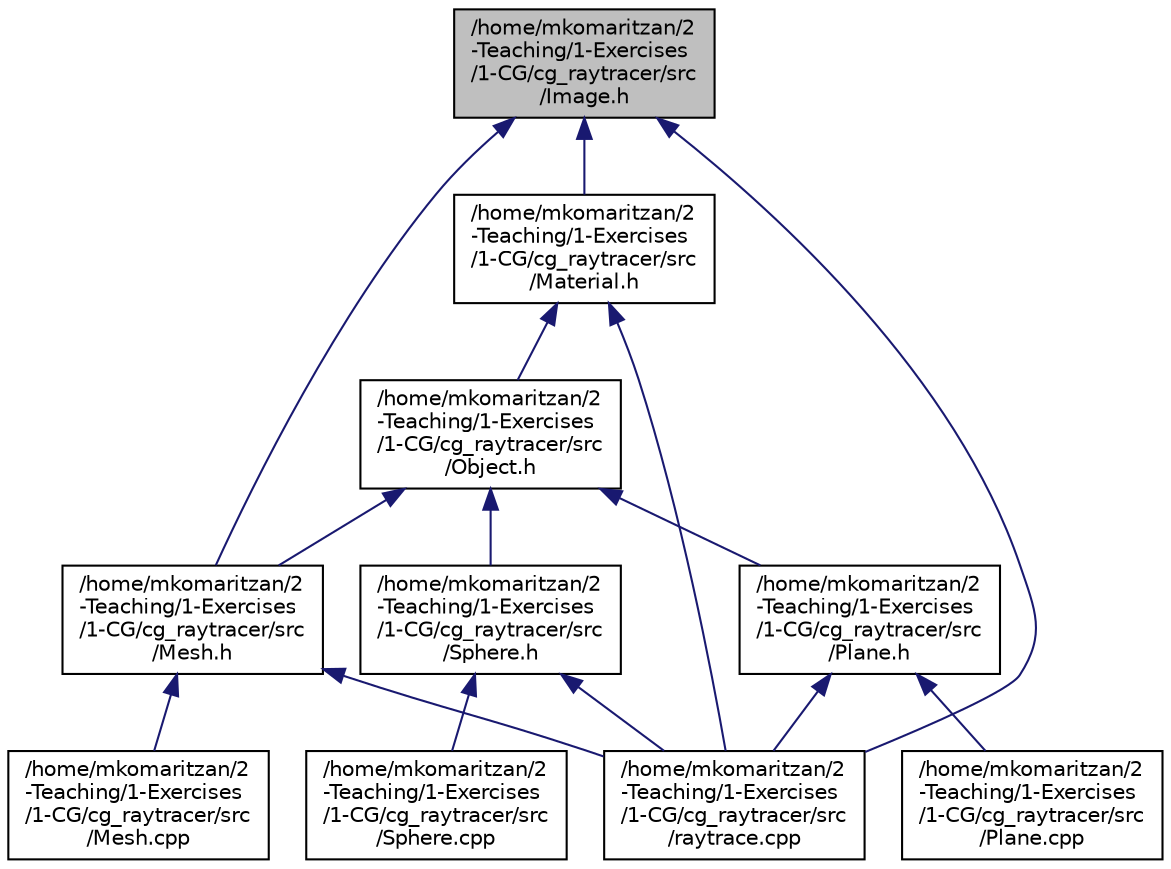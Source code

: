 digraph "/home/mkomaritzan/2-Teaching/1-Exercises/1-CG/cg_raytracer/src/Image.h"
{
  edge [fontname="Helvetica",fontsize="10",labelfontname="Helvetica",labelfontsize="10"];
  node [fontname="Helvetica",fontsize="10",shape=record];
  Node9 [label="/home/mkomaritzan/2\l-Teaching/1-Exercises\l/1-CG/cg_raytracer/src\l/Image.h",height=0.2,width=0.4,color="black", fillcolor="grey75", style="filled", fontcolor="black"];
  Node9 -> Node10 [dir="back",color="midnightblue",fontsize="10",style="solid",fontname="Helvetica"];
  Node10 [label="/home/mkomaritzan/2\l-Teaching/1-Exercises\l/1-CG/cg_raytracer/src\l/Material.h",height=0.2,width=0.4,color="black", fillcolor="white", style="filled",URL="$Material_8h.html"];
  Node10 -> Node11 [dir="back",color="midnightblue",fontsize="10",style="solid",fontname="Helvetica"];
  Node11 [label="/home/mkomaritzan/2\l-Teaching/1-Exercises\l/1-CG/cg_raytracer/src\l/Object.h",height=0.2,width=0.4,color="black", fillcolor="white", style="filled",URL="$Object_8h.html"];
  Node11 -> Node12 [dir="back",color="midnightblue",fontsize="10",style="solid",fontname="Helvetica"];
  Node12 [label="/home/mkomaritzan/2\l-Teaching/1-Exercises\l/1-CG/cg_raytracer/src\l/Mesh.h",height=0.2,width=0.4,color="black", fillcolor="white", style="filled",URL="$Mesh_8h.html"];
  Node12 -> Node13 [dir="back",color="midnightblue",fontsize="10",style="solid",fontname="Helvetica"];
  Node13 [label="/home/mkomaritzan/2\l-Teaching/1-Exercises\l/1-CG/cg_raytracer/src\l/Mesh.cpp",height=0.2,width=0.4,color="black", fillcolor="white", style="filled",URL="$Mesh_8cpp.html"];
  Node12 -> Node14 [dir="back",color="midnightblue",fontsize="10",style="solid",fontname="Helvetica"];
  Node14 [label="/home/mkomaritzan/2\l-Teaching/1-Exercises\l/1-CG/cg_raytracer/src\l/raytrace.cpp",height=0.2,width=0.4,color="black", fillcolor="white", style="filled",URL="$raytrace_8cpp.html"];
  Node11 -> Node15 [dir="back",color="midnightblue",fontsize="10",style="solid",fontname="Helvetica"];
  Node15 [label="/home/mkomaritzan/2\l-Teaching/1-Exercises\l/1-CG/cg_raytracer/src\l/Plane.h",height=0.2,width=0.4,color="black", fillcolor="white", style="filled",URL="$Plane_8h.html"];
  Node15 -> Node16 [dir="back",color="midnightblue",fontsize="10",style="solid",fontname="Helvetica"];
  Node16 [label="/home/mkomaritzan/2\l-Teaching/1-Exercises\l/1-CG/cg_raytracer/src\l/Plane.cpp",height=0.2,width=0.4,color="black", fillcolor="white", style="filled",URL="$Plane_8cpp.html"];
  Node15 -> Node14 [dir="back",color="midnightblue",fontsize="10",style="solid",fontname="Helvetica"];
  Node11 -> Node17 [dir="back",color="midnightblue",fontsize="10",style="solid",fontname="Helvetica"];
  Node17 [label="/home/mkomaritzan/2\l-Teaching/1-Exercises\l/1-CG/cg_raytracer/src\l/Sphere.h",height=0.2,width=0.4,color="black", fillcolor="white", style="filled",URL="$Sphere_8h.html"];
  Node17 -> Node14 [dir="back",color="midnightblue",fontsize="10",style="solid",fontname="Helvetica"];
  Node17 -> Node18 [dir="back",color="midnightblue",fontsize="10",style="solid",fontname="Helvetica"];
  Node18 [label="/home/mkomaritzan/2\l-Teaching/1-Exercises\l/1-CG/cg_raytracer/src\l/Sphere.cpp",height=0.2,width=0.4,color="black", fillcolor="white", style="filled",URL="$Sphere_8cpp.html"];
  Node10 -> Node14 [dir="back",color="midnightblue",fontsize="10",style="solid",fontname="Helvetica"];
  Node9 -> Node12 [dir="back",color="midnightblue",fontsize="10",style="solid",fontname="Helvetica"];
  Node9 -> Node14 [dir="back",color="midnightblue",fontsize="10",style="solid",fontname="Helvetica"];
}
